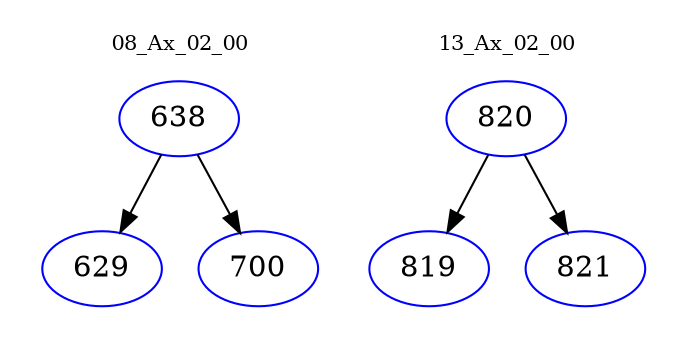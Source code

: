 digraph{
subgraph cluster_0 {
color = white
label = "08_Ax_02_00";
fontsize=10;
T0_638 [label="638", color="blue"]
T0_638 -> T0_629 [color="black"]
T0_629 [label="629", color="blue"]
T0_638 -> T0_700 [color="black"]
T0_700 [label="700", color="blue"]
}
subgraph cluster_1 {
color = white
label = "13_Ax_02_00";
fontsize=10;
T1_820 [label="820", color="blue"]
T1_820 -> T1_819 [color="black"]
T1_819 [label="819", color="blue"]
T1_820 -> T1_821 [color="black"]
T1_821 [label="821", color="blue"]
}
}
